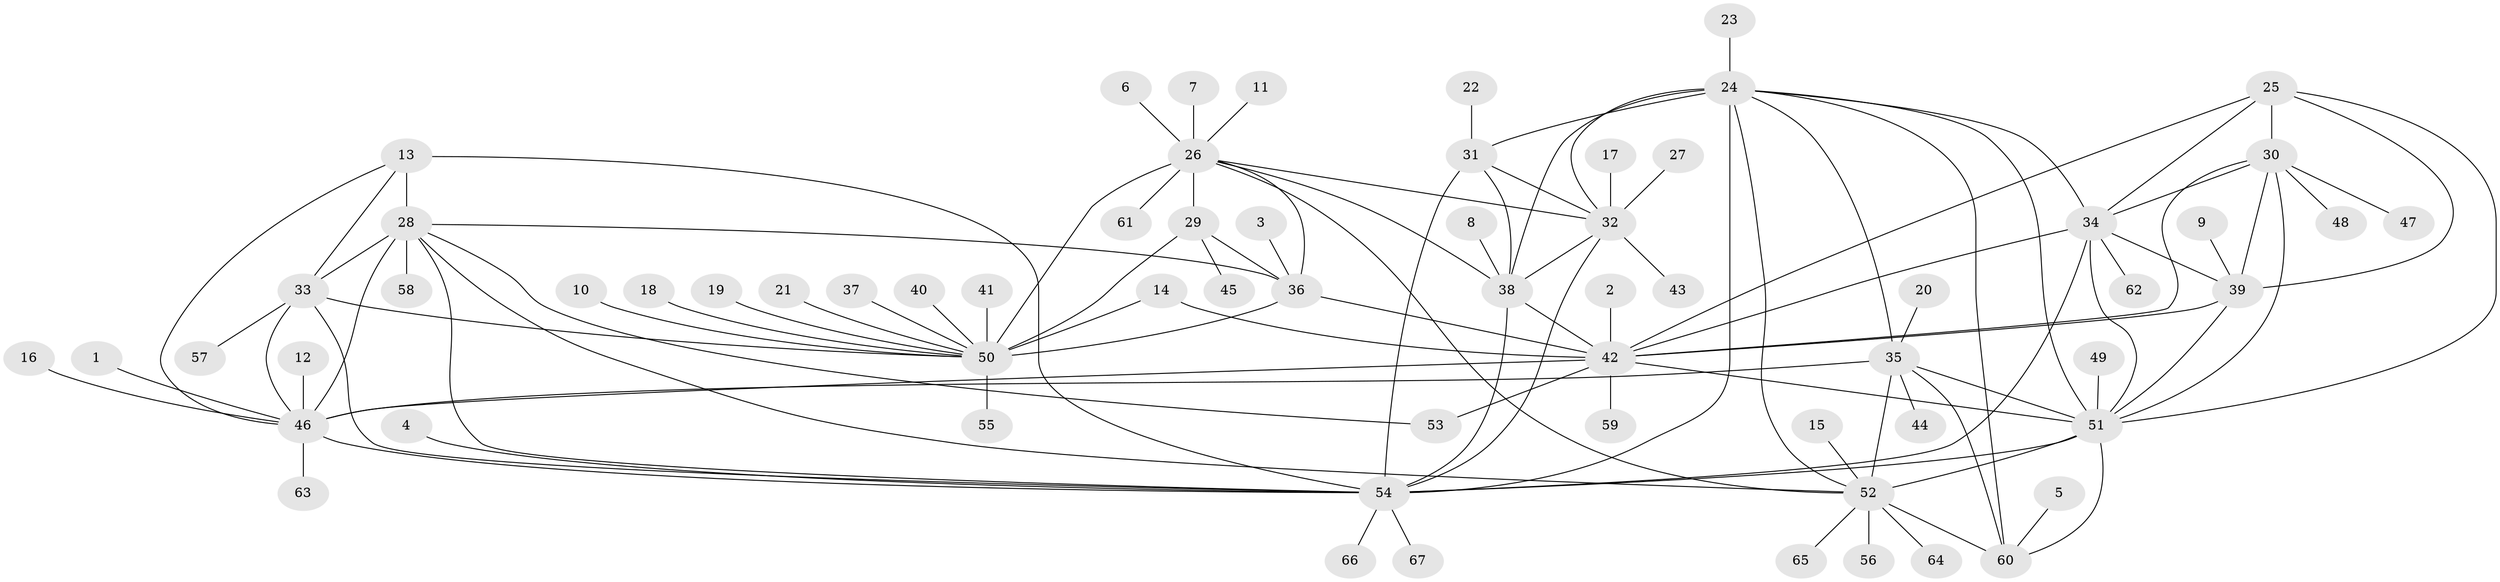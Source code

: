 // original degree distribution, {7: 0.03731343283582089, 15: 0.007462686567164179, 9: 0.06716417910447761, 8: 0.04477611940298507, 10: 0.03731343283582089, 14: 0.007462686567164179, 5: 0.007462686567164179, 6: 0.014925373134328358, 1: 0.582089552238806, 2: 0.17164179104477612, 4: 0.007462686567164179, 3: 0.014925373134328358}
// Generated by graph-tools (version 1.1) at 2025/26/03/09/25 03:26:38]
// undirected, 67 vertices, 111 edges
graph export_dot {
graph [start="1"]
  node [color=gray90,style=filled];
  1;
  2;
  3;
  4;
  5;
  6;
  7;
  8;
  9;
  10;
  11;
  12;
  13;
  14;
  15;
  16;
  17;
  18;
  19;
  20;
  21;
  22;
  23;
  24;
  25;
  26;
  27;
  28;
  29;
  30;
  31;
  32;
  33;
  34;
  35;
  36;
  37;
  38;
  39;
  40;
  41;
  42;
  43;
  44;
  45;
  46;
  47;
  48;
  49;
  50;
  51;
  52;
  53;
  54;
  55;
  56;
  57;
  58;
  59;
  60;
  61;
  62;
  63;
  64;
  65;
  66;
  67;
  1 -- 46 [weight=1.0];
  2 -- 42 [weight=1.0];
  3 -- 36 [weight=1.0];
  4 -- 54 [weight=1.0];
  5 -- 60 [weight=1.0];
  6 -- 26 [weight=1.0];
  7 -- 26 [weight=1.0];
  8 -- 38 [weight=1.0];
  9 -- 39 [weight=1.0];
  10 -- 50 [weight=1.0];
  11 -- 26 [weight=1.0];
  12 -- 46 [weight=1.0];
  13 -- 28 [weight=2.0];
  13 -- 33 [weight=1.0];
  13 -- 46 [weight=1.0];
  13 -- 54 [weight=1.0];
  14 -- 42 [weight=1.0];
  14 -- 50 [weight=1.0];
  15 -- 52 [weight=1.0];
  16 -- 46 [weight=1.0];
  17 -- 32 [weight=1.0];
  18 -- 50 [weight=1.0];
  19 -- 50 [weight=1.0];
  20 -- 35 [weight=1.0];
  21 -- 50 [weight=1.0];
  22 -- 31 [weight=1.0];
  23 -- 24 [weight=1.0];
  24 -- 31 [weight=2.0];
  24 -- 32 [weight=2.0];
  24 -- 34 [weight=1.0];
  24 -- 35 [weight=1.0];
  24 -- 38 [weight=2.0];
  24 -- 51 [weight=1.0];
  24 -- 52 [weight=2.0];
  24 -- 54 [weight=2.0];
  24 -- 60 [weight=1.0];
  25 -- 30 [weight=1.0];
  25 -- 34 [weight=1.0];
  25 -- 39 [weight=1.0];
  25 -- 42 [weight=1.0];
  25 -- 51 [weight=1.0];
  26 -- 29 [weight=2.0];
  26 -- 32 [weight=1.0];
  26 -- 36 [weight=2.0];
  26 -- 38 [weight=1.0];
  26 -- 50 [weight=4.0];
  26 -- 52 [weight=1.0];
  26 -- 61 [weight=1.0];
  27 -- 32 [weight=1.0];
  28 -- 33 [weight=2.0];
  28 -- 36 [weight=1.0];
  28 -- 46 [weight=2.0];
  28 -- 52 [weight=1.0];
  28 -- 53 [weight=1.0];
  28 -- 54 [weight=2.0];
  28 -- 58 [weight=1.0];
  29 -- 36 [weight=1.0];
  29 -- 45 [weight=1.0];
  29 -- 50 [weight=2.0];
  30 -- 34 [weight=1.0];
  30 -- 39 [weight=1.0];
  30 -- 42 [weight=1.0];
  30 -- 47 [weight=1.0];
  30 -- 48 [weight=1.0];
  30 -- 51 [weight=1.0];
  31 -- 32 [weight=1.0];
  31 -- 38 [weight=1.0];
  31 -- 54 [weight=1.0];
  32 -- 38 [weight=1.0];
  32 -- 43 [weight=1.0];
  32 -- 54 [weight=1.0];
  33 -- 46 [weight=1.0];
  33 -- 50 [weight=1.0];
  33 -- 54 [weight=1.0];
  33 -- 57 [weight=1.0];
  34 -- 39 [weight=1.0];
  34 -- 42 [weight=1.0];
  34 -- 51 [weight=1.0];
  34 -- 54 [weight=1.0];
  34 -- 62 [weight=1.0];
  35 -- 44 [weight=1.0];
  35 -- 46 [weight=1.0];
  35 -- 51 [weight=1.0];
  35 -- 52 [weight=2.0];
  35 -- 60 [weight=1.0];
  36 -- 42 [weight=1.0];
  36 -- 50 [weight=2.0];
  37 -- 50 [weight=1.0];
  38 -- 42 [weight=1.0];
  38 -- 54 [weight=1.0];
  39 -- 42 [weight=1.0];
  39 -- 51 [weight=1.0];
  40 -- 50 [weight=1.0];
  41 -- 50 [weight=1.0];
  42 -- 46 [weight=1.0];
  42 -- 51 [weight=1.0];
  42 -- 53 [weight=1.0];
  42 -- 59 [weight=1.0];
  46 -- 54 [weight=1.0];
  46 -- 63 [weight=1.0];
  49 -- 51 [weight=1.0];
  50 -- 55 [weight=1.0];
  51 -- 52 [weight=2.0];
  51 -- 54 [weight=1.0];
  51 -- 60 [weight=1.0];
  52 -- 56 [weight=1.0];
  52 -- 60 [weight=2.0];
  52 -- 64 [weight=1.0];
  52 -- 65 [weight=1.0];
  54 -- 66 [weight=1.0];
  54 -- 67 [weight=1.0];
}
